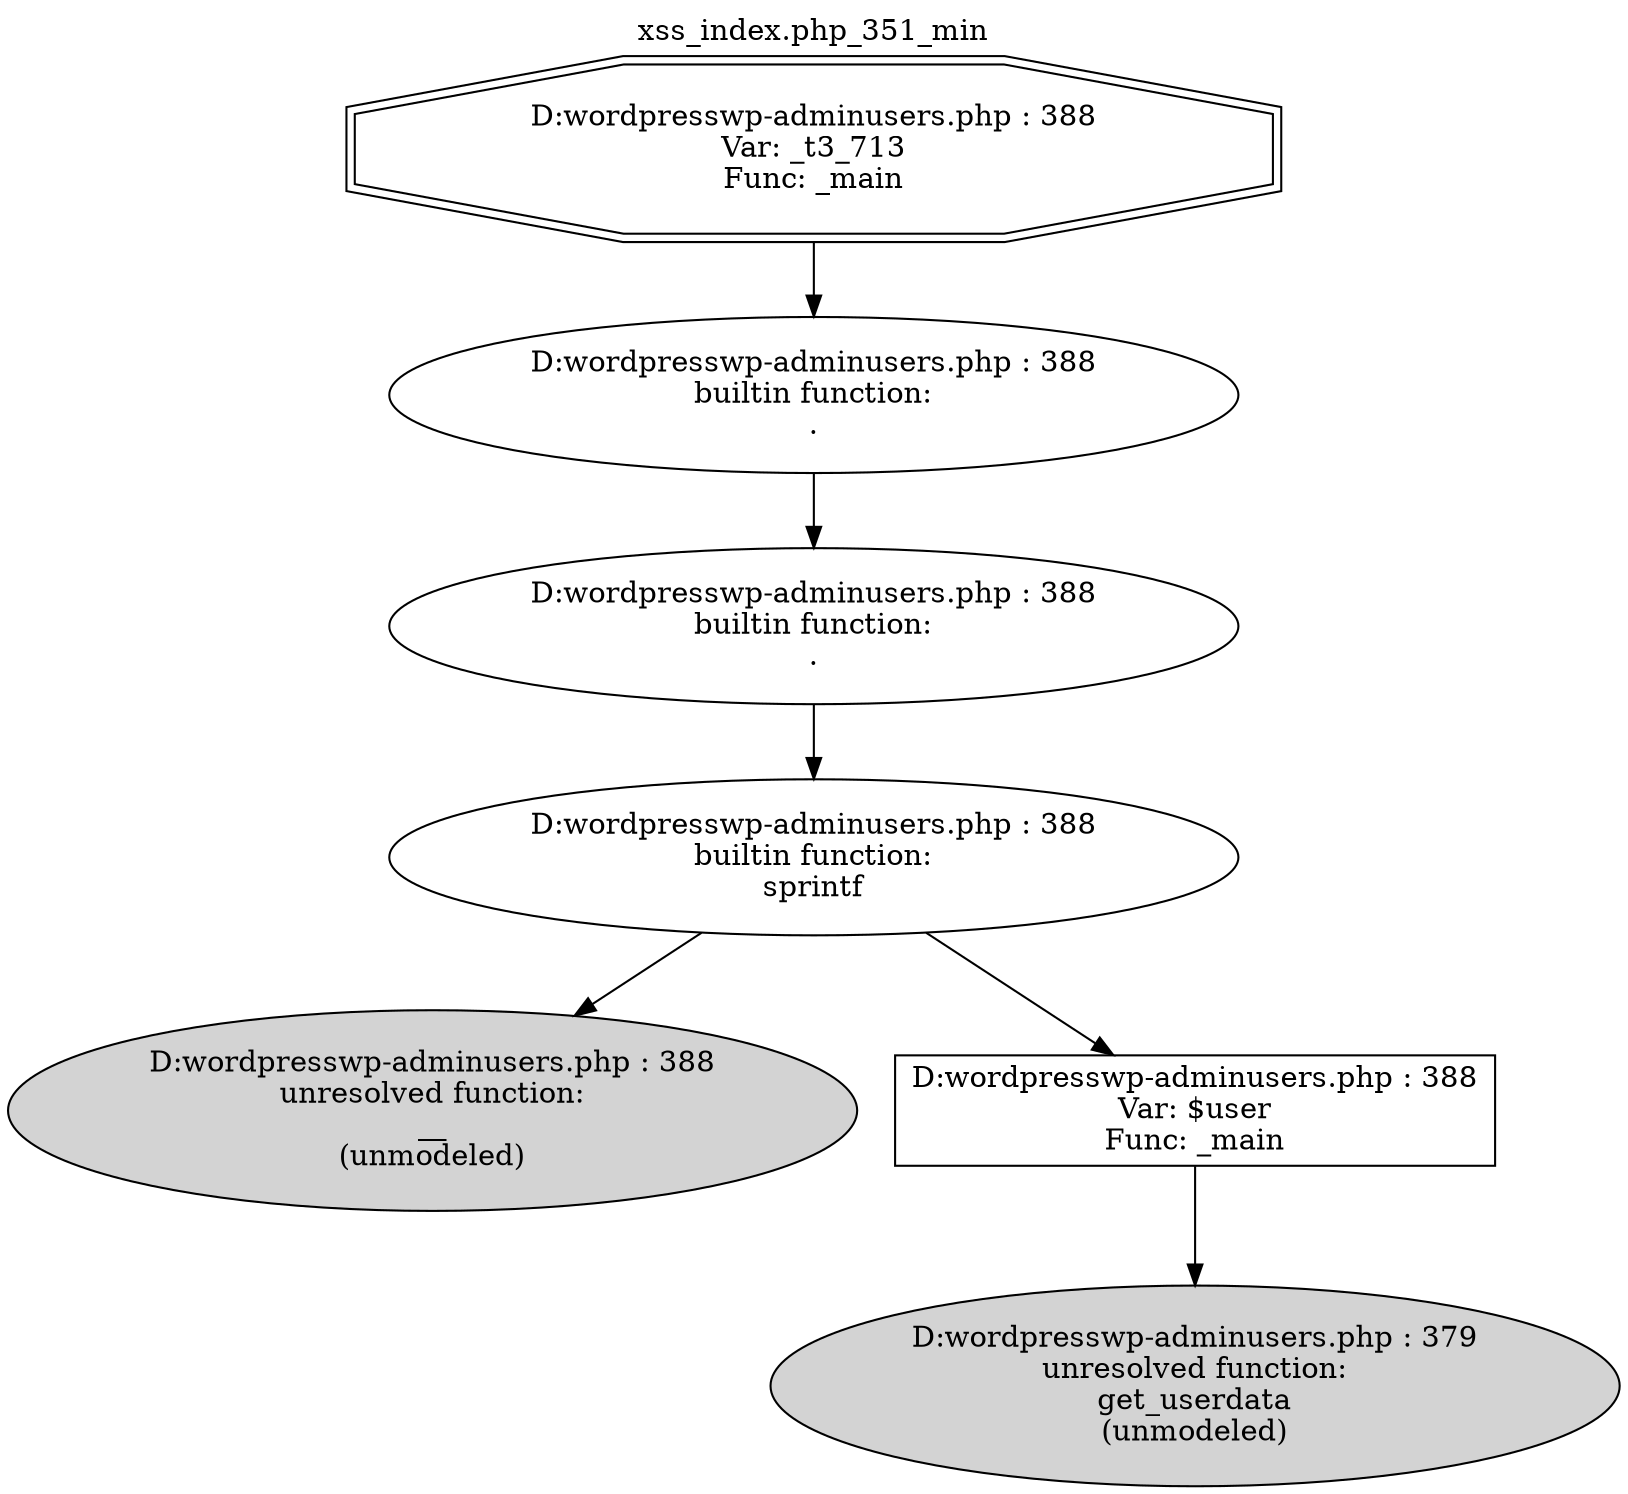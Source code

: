 digraph cfg {
  label="xss_index.php_351_min";
  labelloc=t;
  n1 [shape=doubleoctagon, label="D:\wordpress\wp-admin\users.php : 388\nVar: _t3_713\nFunc: _main\n"];
  n2 [shape=ellipse, label="D:\wordpress\wp-admin\users.php : 388\nbuiltin function:\n.\n"];
  n3 [shape=ellipse, label="D:\wordpress\wp-admin\users.php : 388\nbuiltin function:\n.\n"];
  n4 [shape=ellipse, label="D:\wordpress\wp-admin\users.php : 388\nbuiltin function:\nsprintf\n"];
  n5 [shape=ellipse, label="D:\wordpress\wp-admin\users.php : 388\nunresolved function:\n__\n(unmodeled)\n",style=filled];
  n6 [shape=box, label="D:\wordpress\wp-admin\users.php : 388\nVar: $user\nFunc: _main\n"];
  n7 [shape=ellipse, label="D:\wordpress\wp-admin\users.php : 379\nunresolved function:\nget_userdata\n(unmodeled)\n",style=filled];
  n1 -> n2;
  n2 -> n3;
  n3 -> n4;
  n4 -> n5;
  n4 -> n6;
  n6 -> n7;
}
